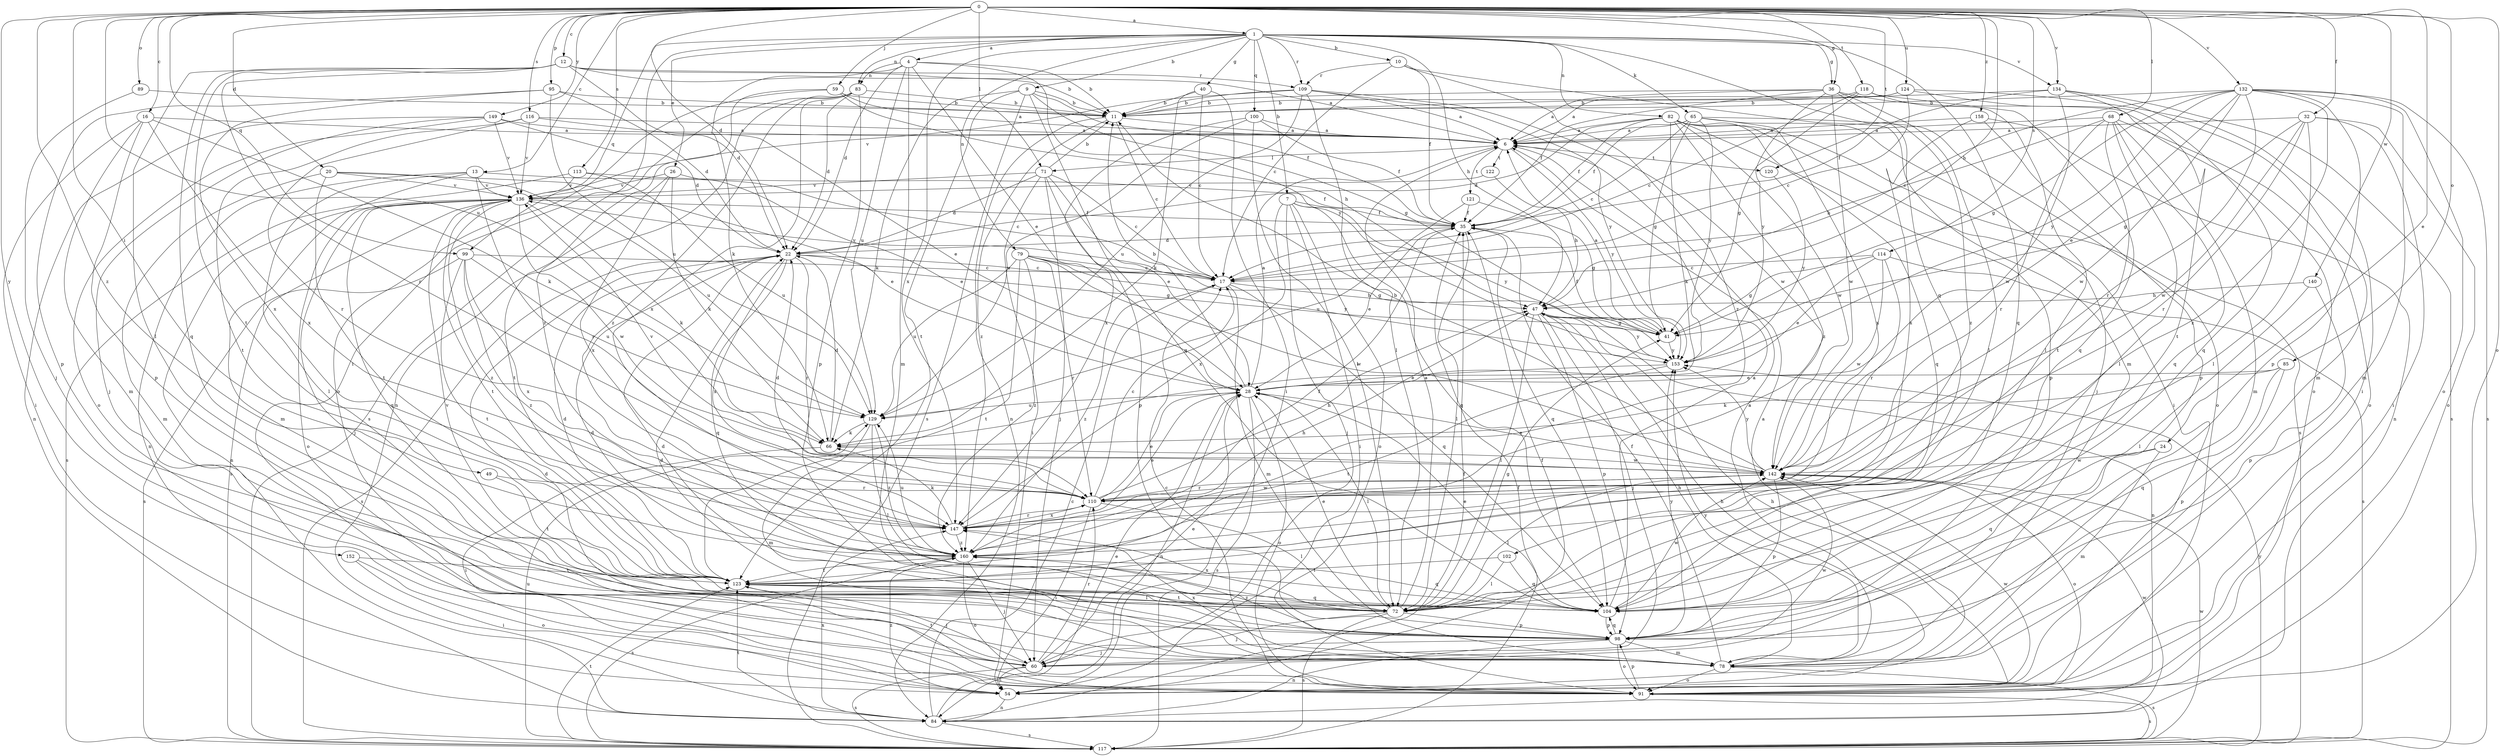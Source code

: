 strict digraph  {
0;
1;
4;
6;
7;
9;
10;
11;
12;
13;
16;
17;
20;
22;
24;
26;
28;
32;
35;
36;
40;
41;
47;
49;
54;
59;
60;
65;
66;
68;
71;
72;
78;
79;
82;
83;
84;
85;
89;
91;
95;
98;
99;
100;
102;
104;
109;
110;
113;
114;
116;
117;
118;
120;
121;
122;
123;
124;
129;
132;
134;
136;
140;
142;
147;
149;
152;
153;
158;
160;
0 -> 1  [label=a];
0 -> 12  [label=c];
0 -> 13  [label=c];
0 -> 16  [label=c];
0 -> 20  [label=d];
0 -> 22  [label=d];
0 -> 24  [label=e];
0 -> 32  [label=f];
0 -> 36  [label=g];
0 -> 47  [label=h];
0 -> 49  [label=i];
0 -> 59  [label=j];
0 -> 68  [label=l];
0 -> 71  [label=l];
0 -> 85  [label=o];
0 -> 89  [label=o];
0 -> 91  [label=o];
0 -> 95  [label=p];
0 -> 99  [label=q];
0 -> 113  [label=s];
0 -> 114  [label=s];
0 -> 116  [label=s];
0 -> 118  [label=t];
0 -> 120  [label=t];
0 -> 124  [label=u];
0 -> 129  [label=u];
0 -> 132  [label=v];
0 -> 134  [label=v];
0 -> 140  [label=w];
0 -> 149  [label=y];
0 -> 152  [label=y];
0 -> 158  [label=z];
0 -> 160  [label=z];
1 -> 4  [label=a];
1 -> 7  [label=b];
1 -> 9  [label=b];
1 -> 10  [label=b];
1 -> 26  [label=e];
1 -> 36  [label=g];
1 -> 40  [label=g];
1 -> 47  [label=h];
1 -> 54  [label=i];
1 -> 65  [label=k];
1 -> 79  [label=n];
1 -> 82  [label=n];
1 -> 83  [label=n];
1 -> 99  [label=q];
1 -> 100  [label=q];
1 -> 102  [label=q];
1 -> 104  [label=q];
1 -> 109  [label=r];
1 -> 134  [label=v];
1 -> 147  [label=x];
4 -> 11  [label=b];
4 -> 22  [label=d];
4 -> 28  [label=e];
4 -> 66  [label=k];
4 -> 78  [label=m];
4 -> 83  [label=n];
4 -> 129  [label=u];
4 -> 153  [label=y];
6 -> 71  [label=l];
6 -> 120  [label=t];
6 -> 121  [label=t];
6 -> 122  [label=t];
6 -> 153  [label=y];
7 -> 35  [label=f];
7 -> 54  [label=i];
7 -> 60  [label=j];
7 -> 91  [label=o];
7 -> 104  [label=q];
7 -> 147  [label=x];
7 -> 153  [label=y];
9 -> 11  [label=b];
9 -> 35  [label=f];
9 -> 41  [label=g];
9 -> 66  [label=k];
9 -> 104  [label=q];
9 -> 117  [label=s];
9 -> 123  [label=t];
10 -> 17  [label=c];
10 -> 35  [label=f];
10 -> 78  [label=m];
10 -> 109  [label=r];
10 -> 160  [label=z];
11 -> 6  [label=a];
11 -> 17  [label=c];
11 -> 84  [label=n];
11 -> 160  [label=z];
12 -> 6  [label=a];
12 -> 11  [label=b];
12 -> 22  [label=d];
12 -> 72  [label=l];
12 -> 104  [label=q];
12 -> 109  [label=r];
12 -> 110  [label=r];
12 -> 123  [label=t];
13 -> 17  [label=c];
13 -> 72  [label=l];
13 -> 78  [label=m];
13 -> 84  [label=n];
13 -> 110  [label=r];
13 -> 136  [label=v];
16 -> 6  [label=a];
16 -> 54  [label=i];
16 -> 66  [label=k];
16 -> 78  [label=m];
16 -> 98  [label=p];
16 -> 147  [label=x];
17 -> 47  [label=h];
17 -> 78  [label=m];
17 -> 104  [label=q];
17 -> 136  [label=v];
17 -> 160  [label=z];
20 -> 28  [label=e];
20 -> 78  [label=m];
20 -> 123  [label=t];
20 -> 129  [label=u];
20 -> 136  [label=v];
22 -> 17  [label=c];
22 -> 41  [label=g];
22 -> 104  [label=q];
22 -> 110  [label=r];
22 -> 117  [label=s];
22 -> 147  [label=x];
24 -> 78  [label=m];
24 -> 104  [label=q];
24 -> 142  [label=w];
26 -> 28  [label=e];
26 -> 66  [label=k];
26 -> 123  [label=t];
26 -> 136  [label=v];
26 -> 147  [label=x];
28 -> 6  [label=a];
28 -> 11  [label=b];
28 -> 72  [label=l];
28 -> 84  [label=n];
28 -> 91  [label=o];
28 -> 117  [label=s];
28 -> 129  [label=u];
32 -> 6  [label=a];
32 -> 41  [label=g];
32 -> 54  [label=i];
32 -> 72  [label=l];
32 -> 91  [label=o];
32 -> 110  [label=r];
32 -> 142  [label=w];
35 -> 22  [label=d];
35 -> 28  [label=e];
35 -> 72  [label=l];
35 -> 104  [label=q];
36 -> 6  [label=a];
36 -> 11  [label=b];
36 -> 35  [label=f];
36 -> 72  [label=l];
36 -> 91  [label=o];
36 -> 142  [label=w];
36 -> 153  [label=y];
36 -> 160  [label=z];
40 -> 11  [label=b];
40 -> 17  [label=c];
40 -> 54  [label=i];
40 -> 66  [label=k];
41 -> 6  [label=a];
41 -> 35  [label=f];
41 -> 153  [label=y];
47 -> 41  [label=g];
47 -> 60  [label=j];
47 -> 72  [label=l];
47 -> 84  [label=n];
47 -> 98  [label=p];
47 -> 153  [label=y];
49 -> 110  [label=r];
49 -> 123  [label=t];
54 -> 6  [label=a];
54 -> 35  [label=f];
54 -> 47  [label=h];
54 -> 84  [label=n];
54 -> 142  [label=w];
54 -> 160  [label=z];
59 -> 6  [label=a];
59 -> 11  [label=b];
59 -> 47  [label=h];
59 -> 91  [label=o];
59 -> 160  [label=z];
60 -> 28  [label=e];
60 -> 54  [label=i];
60 -> 110  [label=r];
60 -> 117  [label=s];
60 -> 123  [label=t];
60 -> 142  [label=w];
65 -> 6  [label=a];
65 -> 17  [label=c];
65 -> 35  [label=f];
65 -> 41  [label=g];
65 -> 60  [label=j];
65 -> 91  [label=o];
65 -> 147  [label=x];
65 -> 153  [label=y];
66 -> 22  [label=d];
66 -> 54  [label=i];
66 -> 142  [label=w];
68 -> 6  [label=a];
68 -> 47  [label=h];
68 -> 72  [label=l];
68 -> 78  [label=m];
68 -> 91  [label=o];
68 -> 104  [label=q];
68 -> 110  [label=r];
68 -> 123  [label=t];
71 -> 11  [label=b];
71 -> 17  [label=c];
71 -> 22  [label=d];
71 -> 28  [label=e];
71 -> 54  [label=i];
71 -> 60  [label=j];
71 -> 98  [label=p];
71 -> 136  [label=v];
72 -> 6  [label=a];
72 -> 22  [label=d];
72 -> 28  [label=e];
72 -> 41  [label=g];
72 -> 60  [label=j];
72 -> 98  [label=p];
72 -> 117  [label=s];
72 -> 123  [label=t];
72 -> 147  [label=x];
78 -> 6  [label=a];
78 -> 22  [label=d];
78 -> 35  [label=f];
78 -> 47  [label=h];
78 -> 91  [label=o];
78 -> 117  [label=s];
78 -> 147  [label=x];
78 -> 153  [label=y];
79 -> 17  [label=c];
79 -> 41  [label=g];
79 -> 110  [label=r];
79 -> 123  [label=t];
79 -> 129  [label=u];
79 -> 142  [label=w];
79 -> 153  [label=y];
79 -> 160  [label=z];
82 -> 6  [label=a];
82 -> 22  [label=d];
82 -> 35  [label=f];
82 -> 54  [label=i];
82 -> 66  [label=k];
82 -> 98  [label=p];
82 -> 104  [label=q];
82 -> 117  [label=s];
82 -> 142  [label=w];
82 -> 160  [label=z];
83 -> 11  [label=b];
83 -> 22  [label=d];
83 -> 84  [label=n];
83 -> 98  [label=p];
83 -> 117  [label=s];
83 -> 147  [label=x];
83 -> 160  [label=z];
84 -> 17  [label=c];
84 -> 28  [label=e];
84 -> 35  [label=f];
84 -> 117  [label=s];
84 -> 123  [label=t];
84 -> 142  [label=w];
84 -> 147  [label=x];
85 -> 28  [label=e];
85 -> 66  [label=k];
85 -> 98  [label=p];
85 -> 104  [label=q];
89 -> 11  [label=b];
89 -> 60  [label=j];
91 -> 17  [label=c];
91 -> 22  [label=d];
91 -> 47  [label=h];
91 -> 98  [label=p];
91 -> 117  [label=s];
95 -> 11  [label=b];
95 -> 22  [label=d];
95 -> 98  [label=p];
95 -> 129  [label=u];
95 -> 147  [label=x];
98 -> 22  [label=d];
98 -> 60  [label=j];
98 -> 78  [label=m];
98 -> 84  [label=n];
98 -> 91  [label=o];
98 -> 104  [label=q];
98 -> 153  [label=y];
98 -> 160  [label=z];
99 -> 17  [label=c];
99 -> 117  [label=s];
99 -> 123  [label=t];
99 -> 129  [label=u];
99 -> 147  [label=x];
99 -> 160  [label=z];
100 -> 6  [label=a];
100 -> 35  [label=f];
100 -> 72  [label=l];
100 -> 129  [label=u];
100 -> 147  [label=x];
102 -> 72  [label=l];
102 -> 104  [label=q];
102 -> 123  [label=t];
104 -> 6  [label=a];
104 -> 28  [label=e];
104 -> 98  [label=p];
104 -> 136  [label=v];
104 -> 142  [label=w];
109 -> 6  [label=a];
109 -> 11  [label=b];
109 -> 72  [label=l];
109 -> 129  [label=u];
109 -> 136  [label=v];
109 -> 142  [label=w];
109 -> 153  [label=y];
110 -> 17  [label=c];
110 -> 22  [label=d];
110 -> 28  [label=e];
110 -> 47  [label=h];
110 -> 54  [label=i];
110 -> 72  [label=l];
110 -> 142  [label=w];
110 -> 147  [label=x];
113 -> 35  [label=f];
113 -> 117  [label=s];
113 -> 129  [label=u];
113 -> 136  [label=v];
114 -> 17  [label=c];
114 -> 28  [label=e];
114 -> 41  [label=g];
114 -> 110  [label=r];
114 -> 117  [label=s];
114 -> 142  [label=w];
116 -> 6  [label=a];
116 -> 28  [label=e];
116 -> 110  [label=r];
116 -> 123  [label=t];
116 -> 136  [label=v];
117 -> 35  [label=f];
117 -> 123  [label=t];
117 -> 129  [label=u];
117 -> 142  [label=w];
117 -> 153  [label=y];
118 -> 11  [label=b];
118 -> 17  [label=c];
118 -> 41  [label=g];
118 -> 72  [label=l];
118 -> 104  [label=q];
120 -> 153  [label=y];
121 -> 35  [label=f];
121 -> 41  [label=g];
121 -> 129  [label=u];
122 -> 47  [label=h];
122 -> 136  [label=v];
123 -> 22  [label=d];
123 -> 60  [label=j];
123 -> 72  [label=l];
123 -> 104  [label=q];
124 -> 6  [label=a];
124 -> 11  [label=b];
124 -> 17  [label=c];
124 -> 54  [label=i];
124 -> 104  [label=q];
129 -> 66  [label=k];
129 -> 72  [label=l];
129 -> 78  [label=m];
129 -> 160  [label=z];
132 -> 11  [label=b];
132 -> 17  [label=c];
132 -> 28  [label=e];
132 -> 41  [label=g];
132 -> 78  [label=m];
132 -> 91  [label=o];
132 -> 98  [label=p];
132 -> 110  [label=r];
132 -> 117  [label=s];
132 -> 142  [label=w];
132 -> 153  [label=y];
132 -> 160  [label=z];
134 -> 11  [label=b];
134 -> 35  [label=f];
134 -> 78  [label=m];
134 -> 117  [label=s];
134 -> 123  [label=t];
134 -> 142  [label=w];
136 -> 35  [label=f];
136 -> 60  [label=j];
136 -> 66  [label=k];
136 -> 84  [label=n];
136 -> 91  [label=o];
136 -> 104  [label=q];
136 -> 117  [label=s];
136 -> 123  [label=t];
136 -> 142  [label=w];
136 -> 160  [label=z];
140 -> 47  [label=h];
140 -> 72  [label=l];
140 -> 98  [label=p];
142 -> 11  [label=b];
142 -> 28  [label=e];
142 -> 72  [label=l];
142 -> 91  [label=o];
142 -> 98  [label=p];
142 -> 110  [label=r];
142 -> 136  [label=v];
142 -> 153  [label=y];
147 -> 28  [label=e];
147 -> 66  [label=k];
147 -> 110  [label=r];
147 -> 160  [label=z];
149 -> 6  [label=a];
149 -> 22  [label=d];
149 -> 60  [label=j];
149 -> 84  [label=n];
149 -> 91  [label=o];
149 -> 136  [label=v];
152 -> 54  [label=i];
152 -> 91  [label=o];
152 -> 123  [label=t];
153 -> 28  [label=e];
153 -> 123  [label=t];
158 -> 6  [label=a];
158 -> 84  [label=n];
158 -> 98  [label=p];
158 -> 147  [label=x];
160 -> 35  [label=f];
160 -> 47  [label=h];
160 -> 60  [label=j];
160 -> 91  [label=o];
160 -> 104  [label=q];
160 -> 117  [label=s];
160 -> 123  [label=t];
160 -> 129  [label=u];
}

